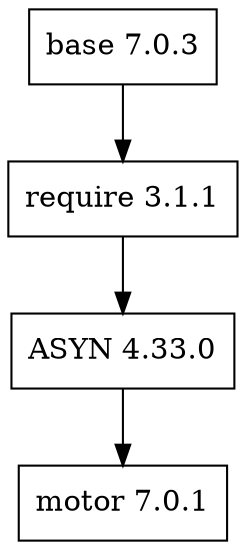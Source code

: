 digraph motor {
node [shape=record];
base [label="base 7.0.3"]
require [label="require 3.1.1"]
ASYN [label="ASYN 4.33.0"]
motor [label="motor 7.0.1"]
base -> require -> { ASYN } ->  {  motor  } 
} 

